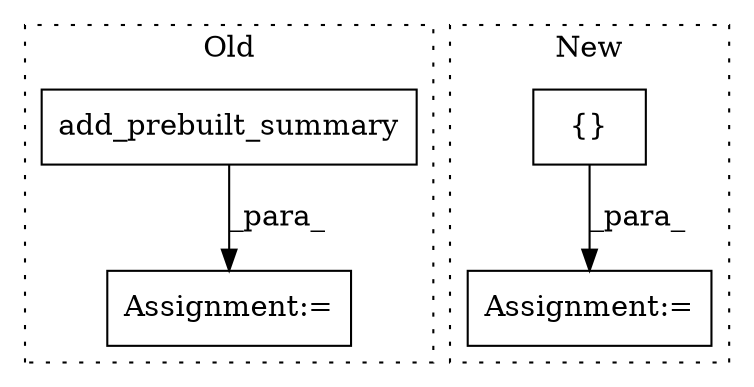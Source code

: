 digraph G {
subgraph cluster0 {
1 [label="add_prebuilt_summary" a="32" s="31601,31656" l="21,1" shape="box"];
3 [label="Assignment:=" a="7" s="31587" l="1" shape="box"];
label = "Old";
style="dotted";
}
subgraph cluster1 {
2 [label="{}" a="4" s="32978,32997" l="1,1" shape="box"];
4 [label="Assignment:=" a="7" s="33034" l="12" shape="box"];
label = "New";
style="dotted";
}
1 -> 3 [label="_para_"];
2 -> 4 [label="_para_"];
}
